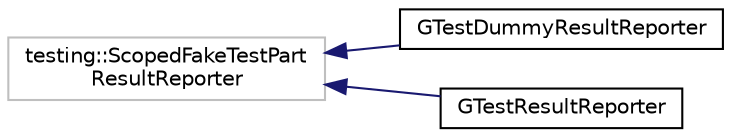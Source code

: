 digraph "Graphical Class Hierarchy"
{
 // LATEX_PDF_SIZE
  edge [fontname="Helvetica",fontsize="10",labelfontname="Helvetica",labelfontsize="10"];
  node [fontname="Helvetica",fontsize="10",shape=record];
  rankdir="LR";
  Node0 [label="testing::ScopedFakeTestPart\lResultReporter",height=0.2,width=0.4,color="grey75", fillcolor="white", style="filled",tooltip=" "];
  Node0 -> Node1 [dir="back",color="midnightblue",fontsize="10",style="solid",fontname="Helvetica"];
  Node1 [label="GTestDummyResultReporter",height=0.2,width=0.4,color="black", fillcolor="white", style="filled",URL="$classGTestDummyResultReporter.html",tooltip=" "];
  Node0 -> Node2 [dir="back",color="midnightblue",fontsize="10",style="solid",fontname="Helvetica"];
  Node2 [label="GTestResultReporter",height=0.2,width=0.4,color="black", fillcolor="white", style="filled",URL="$classGTestResultReporter.html",tooltip=" "];
}

